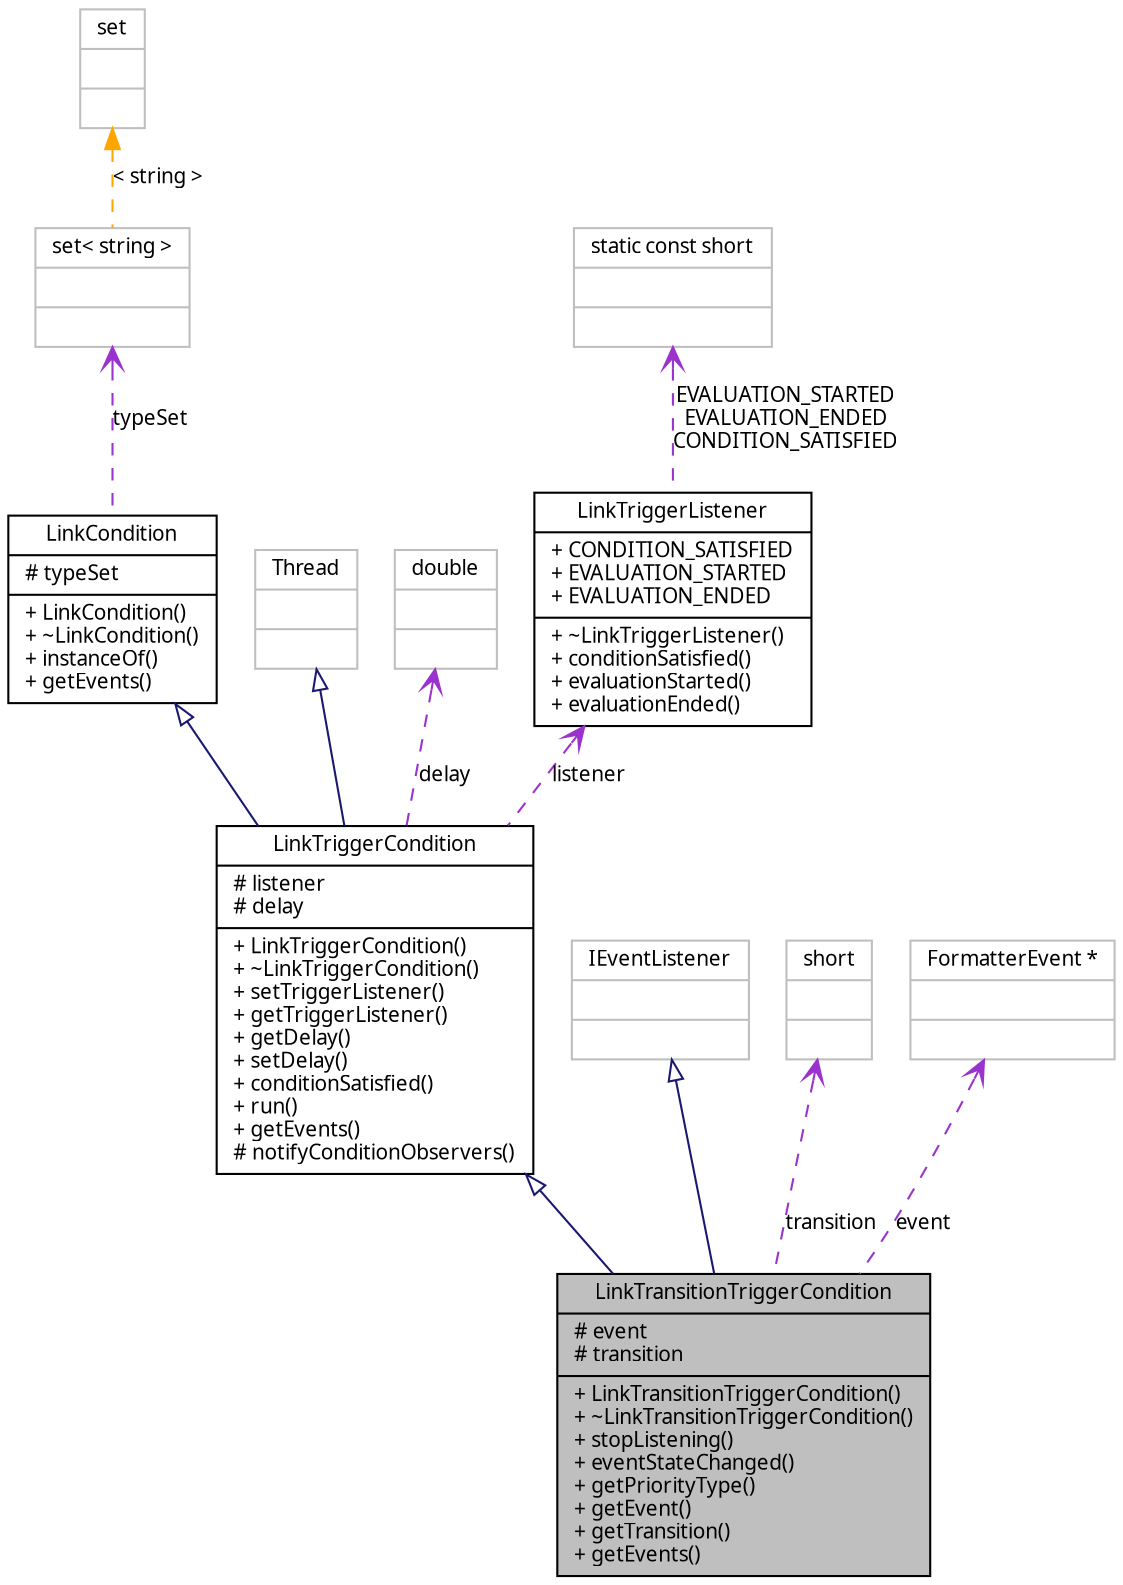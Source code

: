 digraph G
{
  edge [fontname="FreeSans.ttf",fontsize=10,labelfontname="FreeSans.ttf",labelfontsize=10];
  node [fontname="FreeSans.ttf",fontsize=10,shape=record];
  Node1 [label="{LinkTransitionTriggerCondition\n|# event\l# transition\l|+ LinkTransitionTriggerCondition()\l+ ~LinkTransitionTriggerCondition()\l+ stopListening()\l+ eventStateChanged()\l+ getPriorityType()\l+ getEvent()\l+ getTransition()\l+ getEvents()\l}",height=0.2,width=0.4,color="black", fillcolor="grey75", style="filled" fontcolor="black"];
  Node2 -> Node1 [dir=back,color="midnightblue",fontsize=10,style="solid",arrowtail="empty"];
  Node2 [label="{LinkTriggerCondition\n|# listener\l# delay\l|+ LinkTriggerCondition()\l+ ~LinkTriggerCondition()\l+ setTriggerListener()\l+ getTriggerListener()\l+ getDelay()\l+ setDelay()\l+ conditionSatisfied()\l+ run()\l+ getEvents()\l# notifyConditionObservers()\l}",height=0.2,width=0.4,color="black", fillcolor="white", style="filled",URL="$classbr_1_1pucrio_1_1telemidia_1_1ginga_1_1ncl_1_1model_1_1link_1_1LinkTriggerCondition.html"];
  Node3 -> Node2 [dir=back,color="midnightblue",fontsize=10,style="solid",arrowtail="empty"];
  Node3 [label="{LinkCondition\n|# typeSet\l|+ LinkCondition()\l+ ~LinkCondition()\l+ instanceOf()\l+ getEvents()\l}",height=0.2,width=0.4,color="black", fillcolor="white", style="filled",URL="$classbr_1_1pucrio_1_1telemidia_1_1ginga_1_1ncl_1_1model_1_1link_1_1LinkCondition.html"];
  Node4 -> Node3 [dir=back,color="darkorchid3",fontsize=10,style="dashed",label="typeSet",arrowtail="open"];
  Node4 [label="{set\< string \>\n||}",height=0.2,width=0.4,color="grey75", fillcolor="white", style="filled"];
  Node5 -> Node4 [dir=back,color="orange",fontsize=10,style="dashed",label="\< string \>"];
  Node5 [label="{set\n||}",height=0.2,width=0.4,color="grey75", fillcolor="white", style="filled",tooltip="STL class."];
  Node6 -> Node2 [dir=back,color="midnightblue",fontsize=10,style="solid",arrowtail="empty"];
  Node6 [label="{Thread\n||}",height=0.2,width=0.4,color="grey75", fillcolor="white", style="filled"];
  Node7 -> Node2 [dir=back,color="darkorchid3",fontsize=10,style="dashed",label="delay",arrowtail="open"];
  Node7 [label="{double\n||}",height=0.2,width=0.4,color="grey75", fillcolor="white", style="filled"];
  Node8 -> Node2 [dir=back,color="darkorchid3",fontsize=10,style="dashed",label="listener",arrowtail="open"];
  Node8 [label="{LinkTriggerListener\n|+ CONDITION_SATISFIED\l+ EVALUATION_STARTED\l+ EVALUATION_ENDED\l|+ ~LinkTriggerListener()\l+ conditionSatisfied()\l+ evaluationStarted()\l+ evaluationEnded()\l}",height=0.2,width=0.4,color="black", fillcolor="white", style="filled",URL="$classbr_1_1pucrio_1_1telemidia_1_1ginga_1_1ncl_1_1model_1_1link_1_1LinkTriggerListener.html"];
  Node9 -> Node8 [dir=back,color="darkorchid3",fontsize=10,style="dashed",label="EVALUATION_STARTED\nEVALUATION_ENDED\nCONDITION_SATISFIED",arrowtail="open"];
  Node9 [label="{static const short\n||}",height=0.2,width=0.4,color="grey75", fillcolor="white", style="filled"];
  Node10 -> Node1 [dir=back,color="midnightblue",fontsize=10,style="solid",arrowtail="empty"];
  Node10 [label="{IEventListener\n||}",height=0.2,width=0.4,color="grey75", fillcolor="white", style="filled"];
  Node11 -> Node1 [dir=back,color="darkorchid3",fontsize=10,style="dashed",label="transition",arrowtail="open"];
  Node11 [label="{short\n||}",height=0.2,width=0.4,color="grey75", fillcolor="white", style="filled"];
  Node12 -> Node1 [dir=back,color="darkorchid3",fontsize=10,style="dashed",label="event",arrowtail="open"];
  Node12 [label="{FormatterEvent *\n||}",height=0.2,width=0.4,color="grey75", fillcolor="white", style="filled"];
}
